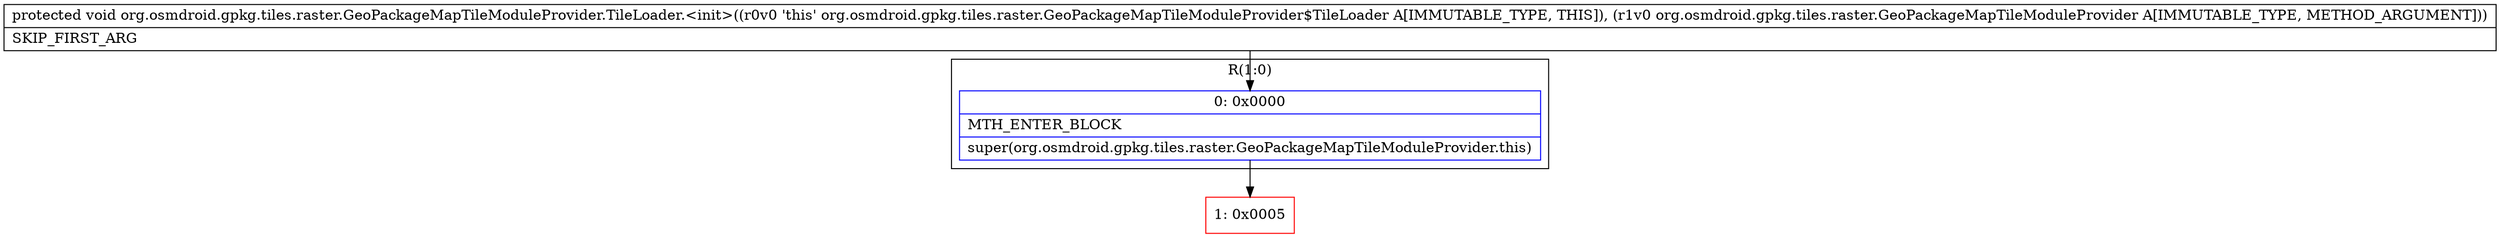 digraph "CFG fororg.osmdroid.gpkg.tiles.raster.GeoPackageMapTileModuleProvider.TileLoader.\<init\>(Lorg\/osmdroid\/gpkg\/tiles\/raster\/GeoPackageMapTileModuleProvider;)V" {
subgraph cluster_Region_1469594819 {
label = "R(1:0)";
node [shape=record,color=blue];
Node_0 [shape=record,label="{0\:\ 0x0000|MTH_ENTER_BLOCK\l|super(org.osmdroid.gpkg.tiles.raster.GeoPackageMapTileModuleProvider.this)\l}"];
}
Node_1 [shape=record,color=red,label="{1\:\ 0x0005}"];
MethodNode[shape=record,label="{protected void org.osmdroid.gpkg.tiles.raster.GeoPackageMapTileModuleProvider.TileLoader.\<init\>((r0v0 'this' org.osmdroid.gpkg.tiles.raster.GeoPackageMapTileModuleProvider$TileLoader A[IMMUTABLE_TYPE, THIS]), (r1v0 org.osmdroid.gpkg.tiles.raster.GeoPackageMapTileModuleProvider A[IMMUTABLE_TYPE, METHOD_ARGUMENT]))  | SKIP_FIRST_ARG\l}"];
MethodNode -> Node_0;
Node_0 -> Node_1;
}

